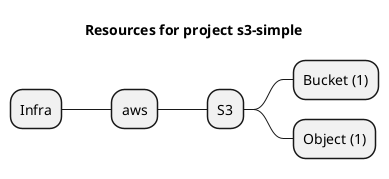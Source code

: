 @startmindmap
title Resources for project s3-simple
skinparam monochrome true
+ Infra
++ aws
+++ S3
++++ Bucket (1)
++++ Object (1)
@endmindmap